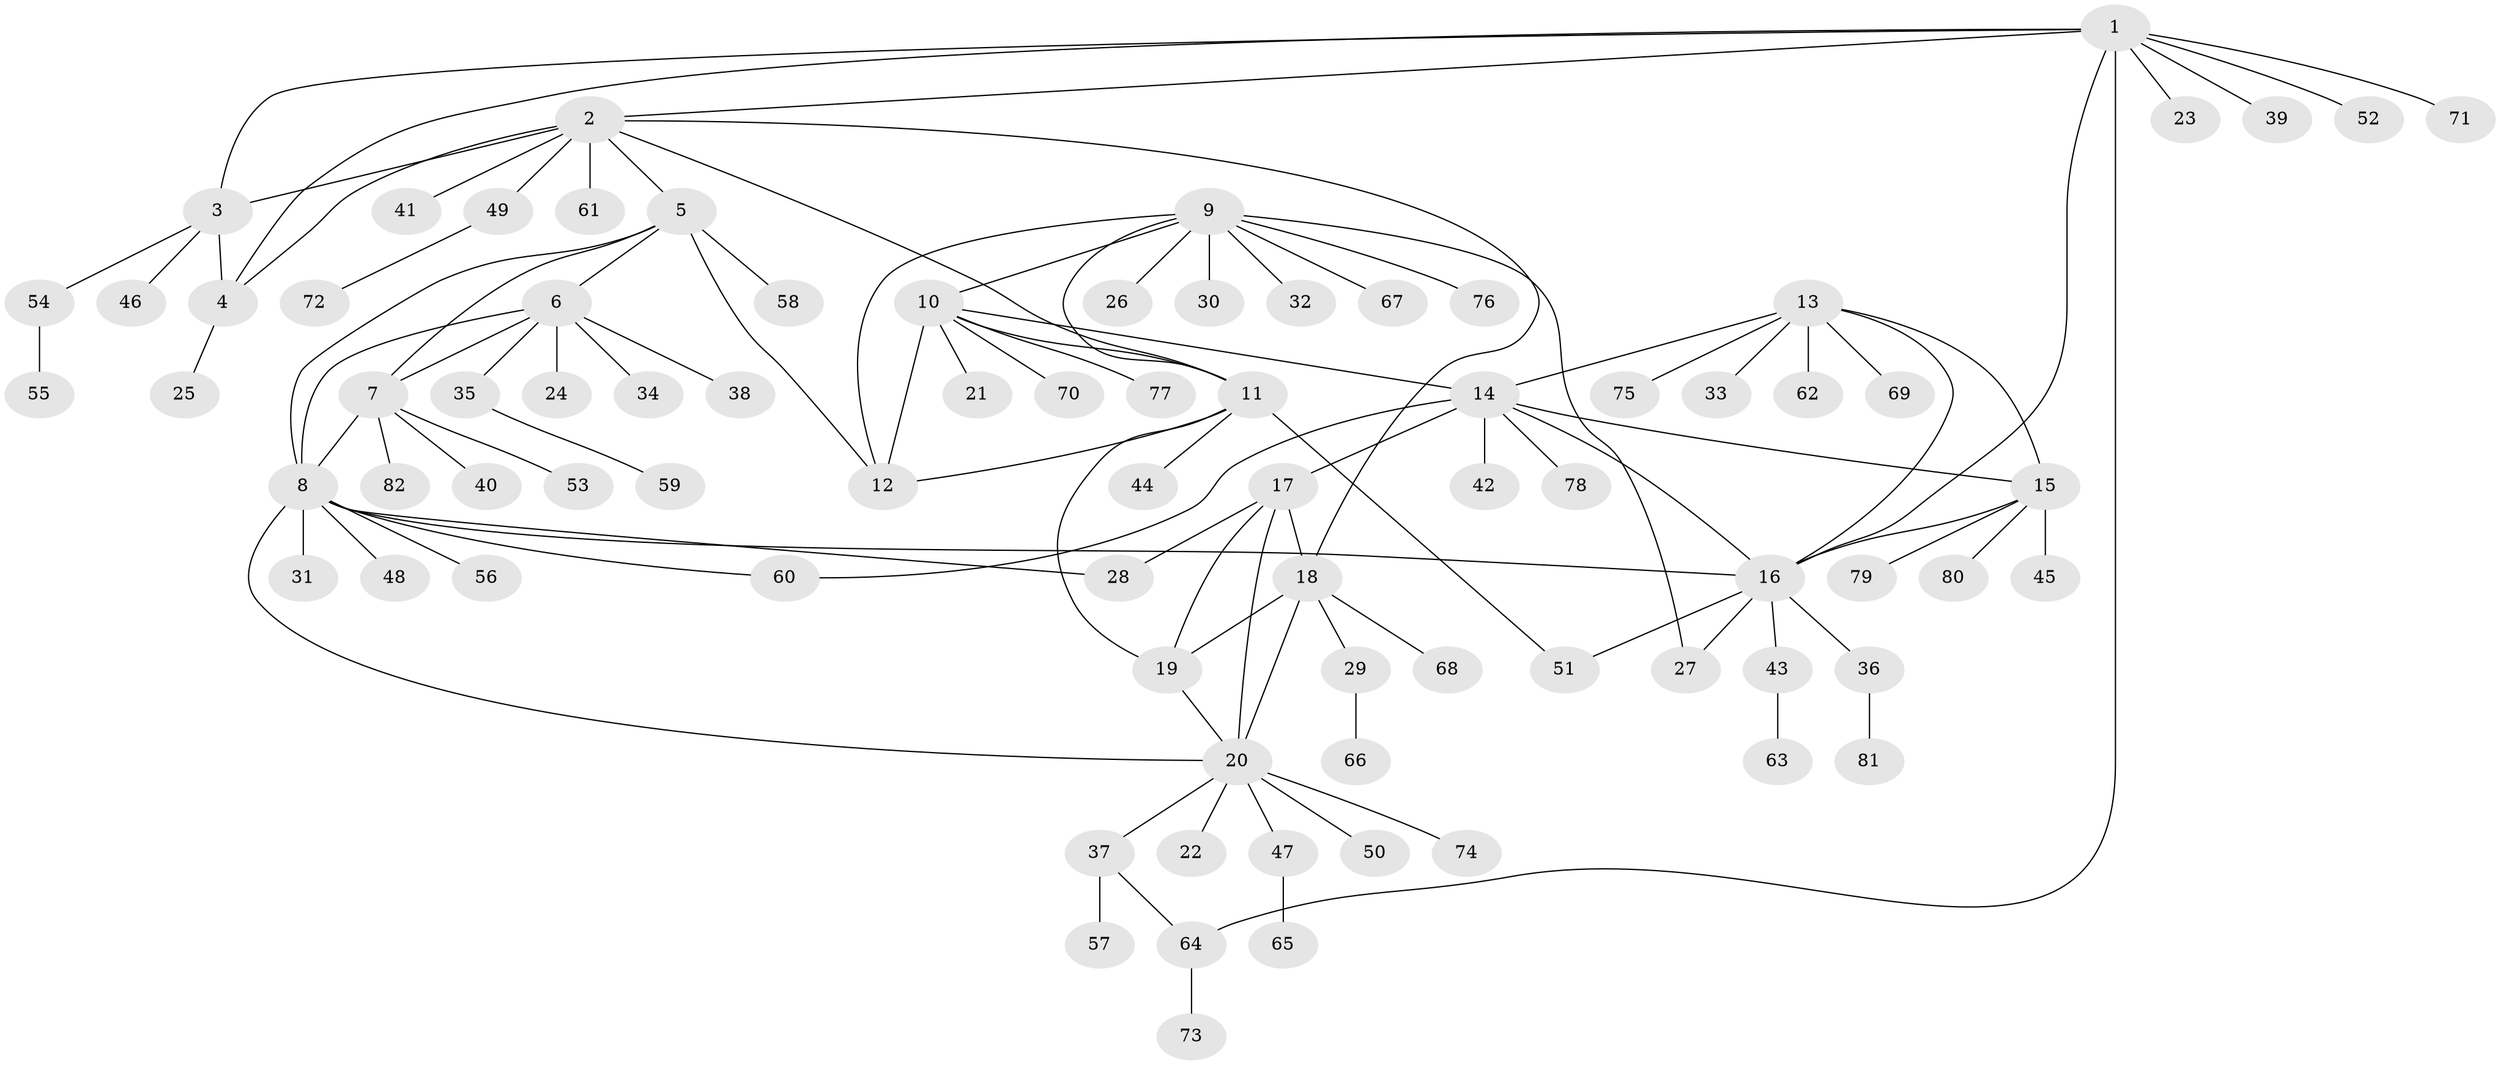 // coarse degree distribution, {7: 0.04838709677419355, 10: 0.016129032258064516, 2: 0.08064516129032258, 12: 0.016129032258064516, 5: 0.06451612903225806, 4: 0.04838709677419355, 8: 0.03225806451612903, 6: 0.03225806451612903, 9: 0.016129032258064516, 1: 0.6451612903225806}
// Generated by graph-tools (version 1.1) at 2025/42/03/06/25 10:42:14]
// undirected, 82 vertices, 107 edges
graph export_dot {
graph [start="1"]
  node [color=gray90,style=filled];
  1;
  2;
  3;
  4;
  5;
  6;
  7;
  8;
  9;
  10;
  11;
  12;
  13;
  14;
  15;
  16;
  17;
  18;
  19;
  20;
  21;
  22;
  23;
  24;
  25;
  26;
  27;
  28;
  29;
  30;
  31;
  32;
  33;
  34;
  35;
  36;
  37;
  38;
  39;
  40;
  41;
  42;
  43;
  44;
  45;
  46;
  47;
  48;
  49;
  50;
  51;
  52;
  53;
  54;
  55;
  56;
  57;
  58;
  59;
  60;
  61;
  62;
  63;
  64;
  65;
  66;
  67;
  68;
  69;
  70;
  71;
  72;
  73;
  74;
  75;
  76;
  77;
  78;
  79;
  80;
  81;
  82;
  1 -- 2;
  1 -- 3;
  1 -- 4;
  1 -- 16;
  1 -- 23;
  1 -- 39;
  1 -- 52;
  1 -- 64;
  1 -- 71;
  2 -- 3;
  2 -- 4;
  2 -- 5;
  2 -- 11;
  2 -- 18;
  2 -- 41;
  2 -- 49;
  2 -- 61;
  3 -- 4;
  3 -- 46;
  3 -- 54;
  4 -- 25;
  5 -- 6;
  5 -- 7;
  5 -- 8;
  5 -- 12;
  5 -- 58;
  6 -- 7;
  6 -- 8;
  6 -- 24;
  6 -- 34;
  6 -- 35;
  6 -- 38;
  7 -- 8;
  7 -- 40;
  7 -- 53;
  7 -- 82;
  8 -- 16;
  8 -- 20;
  8 -- 28;
  8 -- 31;
  8 -- 48;
  8 -- 56;
  8 -- 60;
  9 -- 10;
  9 -- 11;
  9 -- 12;
  9 -- 26;
  9 -- 27;
  9 -- 30;
  9 -- 32;
  9 -- 67;
  9 -- 76;
  10 -- 11;
  10 -- 12;
  10 -- 14;
  10 -- 21;
  10 -- 70;
  10 -- 77;
  11 -- 12;
  11 -- 19;
  11 -- 44;
  11 -- 51;
  13 -- 14;
  13 -- 15;
  13 -- 16;
  13 -- 33;
  13 -- 62;
  13 -- 69;
  13 -- 75;
  14 -- 15;
  14 -- 16;
  14 -- 17;
  14 -- 42;
  14 -- 60;
  14 -- 78;
  15 -- 16;
  15 -- 45;
  15 -- 79;
  15 -- 80;
  16 -- 27;
  16 -- 36;
  16 -- 43;
  16 -- 51;
  17 -- 18;
  17 -- 19;
  17 -- 20;
  17 -- 28;
  18 -- 19;
  18 -- 20;
  18 -- 29;
  18 -- 68;
  19 -- 20;
  20 -- 22;
  20 -- 37;
  20 -- 47;
  20 -- 50;
  20 -- 74;
  29 -- 66;
  35 -- 59;
  36 -- 81;
  37 -- 57;
  37 -- 64;
  43 -- 63;
  47 -- 65;
  49 -- 72;
  54 -- 55;
  64 -- 73;
}
